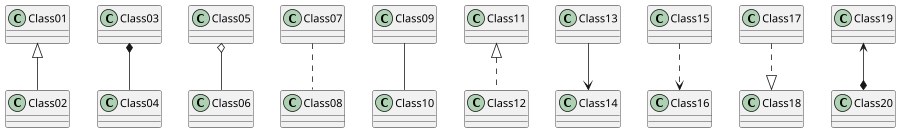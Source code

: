 @startuml
scale 900 width
Class01 <|-- Class02
Class03 *-- Class04
Class05 o-- Class06
Class07 .. Class08
Class09 -- Class10
Class11 <|.. Class12
Class13 --> Class14
Class15 ..> Class16
Class17 ..|> Class18
Class19 <--* Class20
@enduml